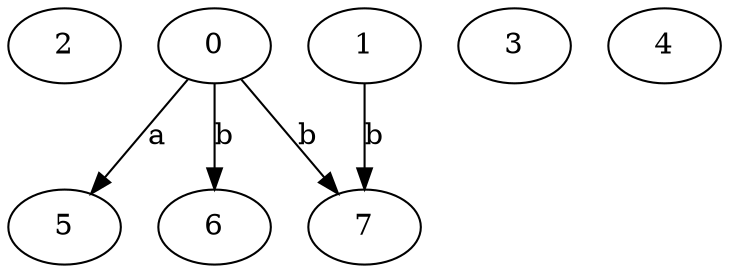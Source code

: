strict digraph  {
2;
0;
3;
4;
1;
5;
6;
7;
0 -> 5  [label=a];
0 -> 6  [label=b];
0 -> 7  [label=b];
1 -> 7  [label=b];
}
